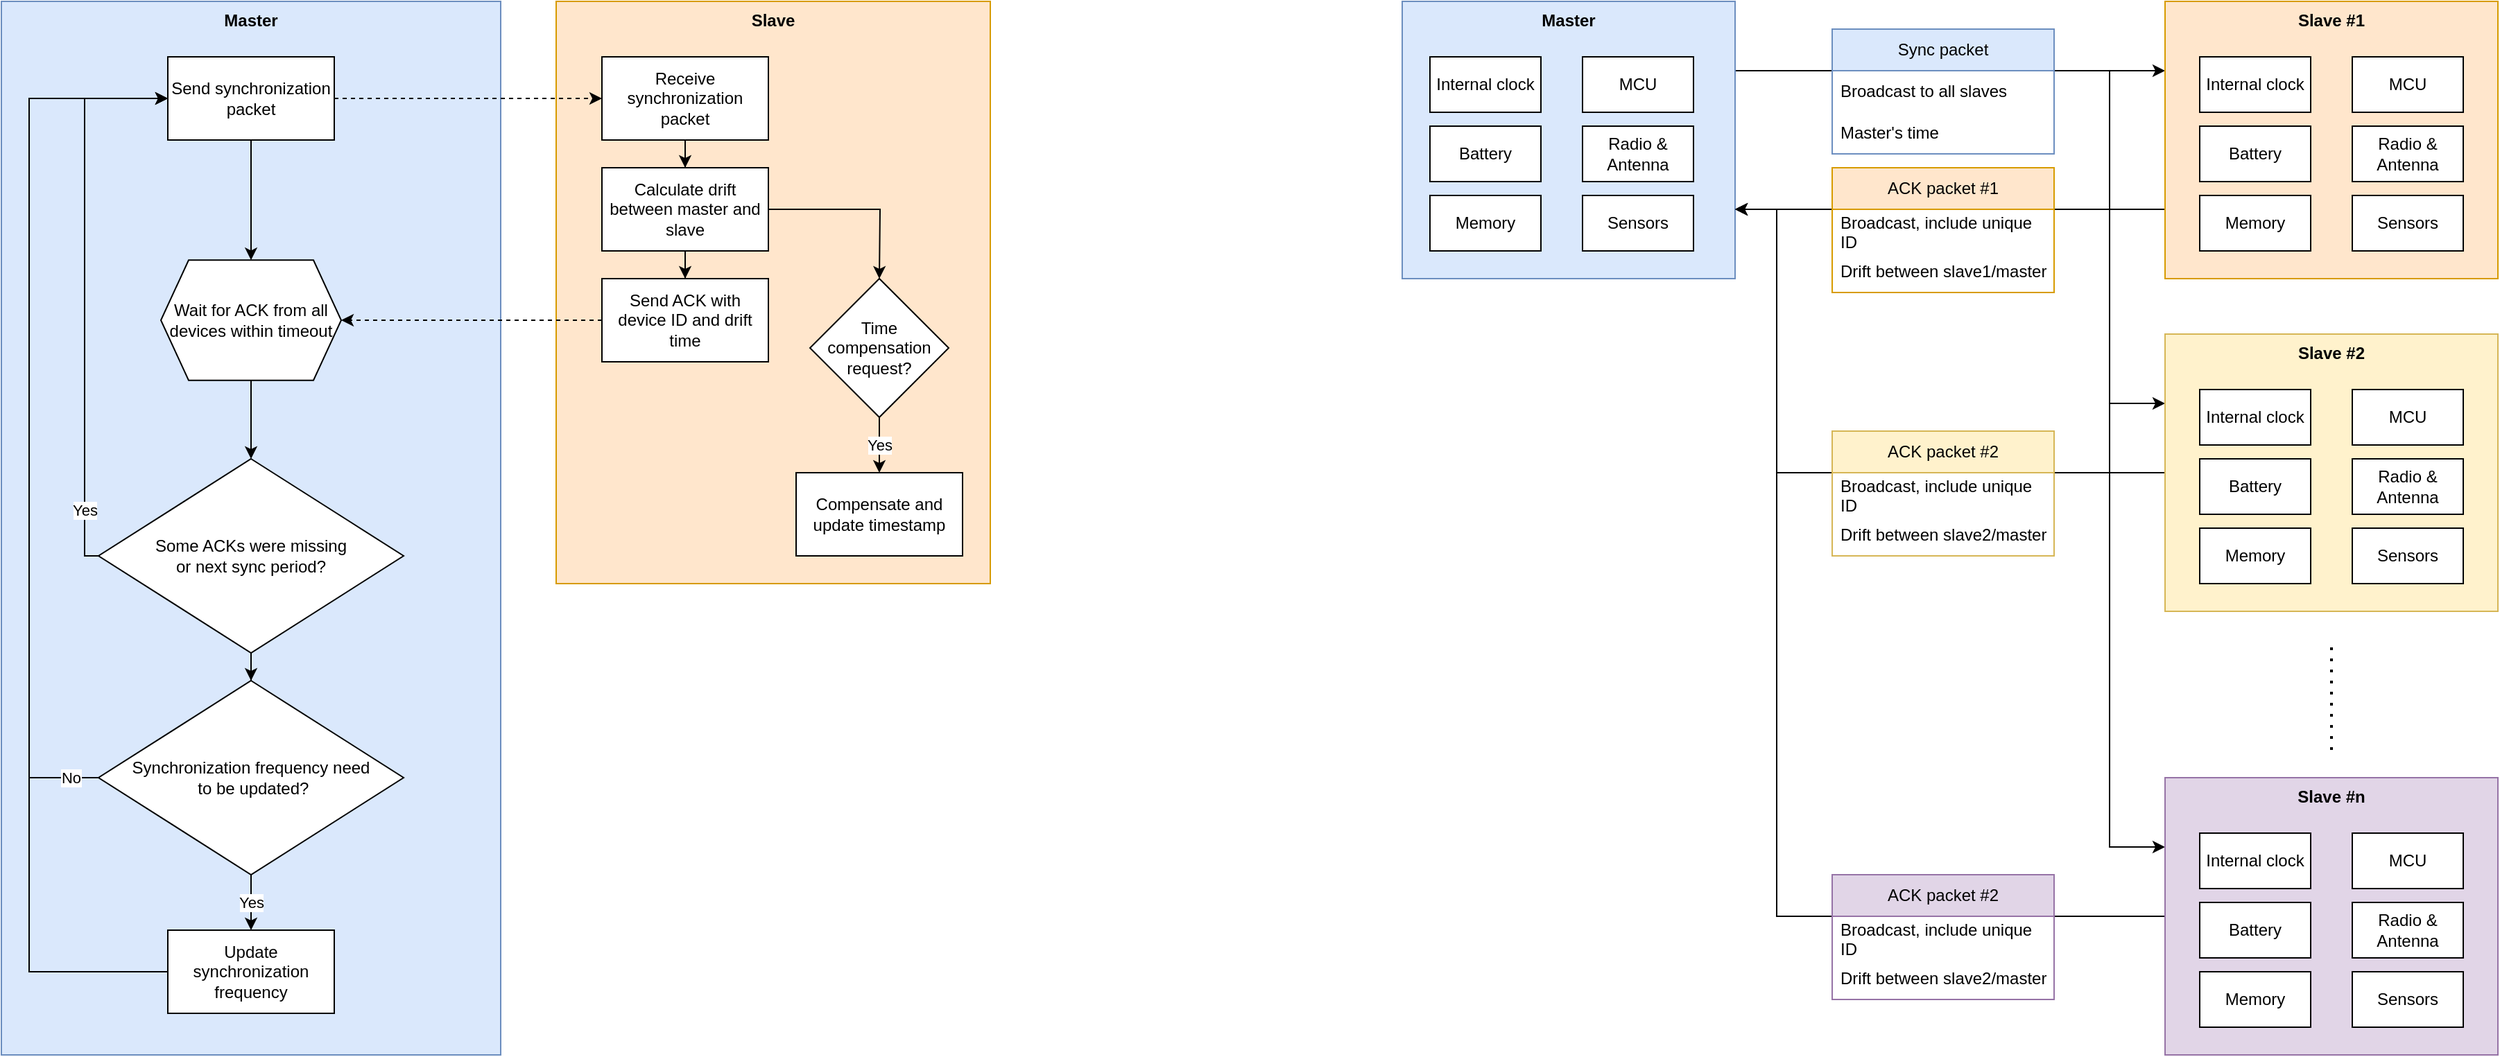 <mxfile version="24.0.7" type="github">
  <diagram name="Page-1" id="cWuuQYQZYm9ZWQwMvc-e">
    <mxGraphModel dx="2261" dy="866" grid="1" gridSize="10" guides="1" tooltips="1" connect="1" arrows="1" fold="1" page="1" pageScale="1" pageWidth="827" pageHeight="1169" math="0" shadow="0">
      <root>
        <mxCell id="0" />
        <mxCell id="1" parent="0" />
        <mxCell id="JCuNfdr7_ttBMO_Hbykj-32" value="Master" style="rounded=0;whiteSpace=wrap;html=1;fillColor=#dae8fc;verticalAlign=top;fontStyle=1;strokeColor=#6c8ebf;" vertex="1" parent="1">
          <mxGeometry x="-800" y="80" width="360" height="760" as="geometry" />
        </mxCell>
        <mxCell id="JCuNfdr7_ttBMO_Hbykj-89" value="Slave" style="rounded=0;whiteSpace=wrap;html=1;verticalAlign=top;fillColor=#ffe6cc;strokeColor=#d79b00;fontStyle=1" vertex="1" parent="1">
          <mxGeometry x="-400" y="80" width="313" height="420" as="geometry" />
        </mxCell>
        <mxCell id="JCuNfdr7_ttBMO_Hbykj-35" style="edgeStyle=orthogonalEdgeStyle;rounded=0;orthogonalLoop=1;jettySize=auto;html=1;exitX=1;exitY=0.25;exitDx=0;exitDy=0;entryX=0;entryY=0.25;entryDx=0;entryDy=0;" edge="1" parent="1" source="JCuNfdr7_ttBMO_Hbykj-1" target="JCuNfdr7_ttBMO_Hbykj-2">
          <mxGeometry relative="1" as="geometry" />
        </mxCell>
        <mxCell id="JCuNfdr7_ttBMO_Hbykj-65" style="edgeStyle=orthogonalEdgeStyle;rounded=0;orthogonalLoop=1;jettySize=auto;html=1;exitX=1;exitY=0.25;exitDx=0;exitDy=0;entryX=0;entryY=0.25;entryDx=0;entryDy=0;" edge="1" parent="1" source="JCuNfdr7_ttBMO_Hbykj-1" target="JCuNfdr7_ttBMO_Hbykj-49">
          <mxGeometry relative="1" as="geometry">
            <Array as="points">
              <mxPoint x="720" y="130" />
              <mxPoint x="720" y="370" />
            </Array>
          </mxGeometry>
        </mxCell>
        <mxCell id="JCuNfdr7_ttBMO_Hbykj-74" style="edgeStyle=orthogonalEdgeStyle;rounded=0;orthogonalLoop=1;jettySize=auto;html=1;exitX=1;exitY=0.25;exitDx=0;exitDy=0;entryX=0;entryY=0.25;entryDx=0;entryDy=0;" edge="1" parent="1" source="JCuNfdr7_ttBMO_Hbykj-1" target="JCuNfdr7_ttBMO_Hbykj-67">
          <mxGeometry relative="1" as="geometry">
            <mxPoint x="690" y="680" as="targetPoint" />
            <Array as="points">
              <mxPoint x="720" y="130" />
              <mxPoint x="720" y="690" />
            </Array>
          </mxGeometry>
        </mxCell>
        <mxCell id="JCuNfdr7_ttBMO_Hbykj-1" value="Master" style="rounded=0;whiteSpace=wrap;html=1;verticalAlign=top;fillColor=#dae8fc;strokeColor=#6c8ebf;fontStyle=1" vertex="1" parent="1">
          <mxGeometry x="210" y="80" width="240" height="200" as="geometry" />
        </mxCell>
        <mxCell id="JCuNfdr7_ttBMO_Hbykj-34" style="edgeStyle=orthogonalEdgeStyle;rounded=0;orthogonalLoop=1;jettySize=auto;html=1;exitX=0;exitY=0.75;exitDx=0;exitDy=0;entryX=1;entryY=0.75;entryDx=0;entryDy=0;" edge="1" parent="1" source="JCuNfdr7_ttBMO_Hbykj-2" target="JCuNfdr7_ttBMO_Hbykj-1">
          <mxGeometry relative="1" as="geometry" />
        </mxCell>
        <mxCell id="JCuNfdr7_ttBMO_Hbykj-2" value="Slave #1" style="rounded=0;whiteSpace=wrap;html=1;verticalAlign=top;fillColor=#ffe6cc;strokeColor=#d79b00;fontStyle=1" vertex="1" parent="1">
          <mxGeometry x="760" y="80" width="240" height="200" as="geometry" />
        </mxCell>
        <mxCell id="JCuNfdr7_ttBMO_Hbykj-7" value="Sync packet" style="swimlane;fontStyle=0;childLayout=stackLayout;horizontal=1;startSize=30;horizontalStack=0;resizeParent=1;resizeParentMax=0;resizeLast=0;collapsible=1;marginBottom=0;whiteSpace=wrap;html=1;fillColor=#dae8fc;strokeColor=#6c8ebf;" vertex="1" parent="1">
          <mxGeometry x="520" y="100" width="160" height="90" as="geometry" />
        </mxCell>
        <mxCell id="JCuNfdr7_ttBMO_Hbykj-8" value="Broadcast to all slaves" style="text;strokeColor=none;fillColor=none;align=left;verticalAlign=middle;spacingLeft=4;spacingRight=4;overflow=hidden;points=[[0,0.5],[1,0.5]];portConstraint=eastwest;rotatable=0;whiteSpace=wrap;html=1;" vertex="1" parent="JCuNfdr7_ttBMO_Hbykj-7">
          <mxGeometry y="30" width="160" height="30" as="geometry" />
        </mxCell>
        <mxCell id="JCuNfdr7_ttBMO_Hbykj-9" value="Master&#39;s time" style="text;strokeColor=none;fillColor=none;align=left;verticalAlign=middle;spacingLeft=4;spacingRight=4;overflow=hidden;points=[[0,0.5],[1,0.5]];portConstraint=eastwest;rotatable=0;whiteSpace=wrap;html=1;" vertex="1" parent="JCuNfdr7_ttBMO_Hbykj-7">
          <mxGeometry y="60" width="160" height="30" as="geometry" />
        </mxCell>
        <mxCell id="JCuNfdr7_ttBMO_Hbykj-12" value="ACK packet #1" style="swimlane;fontStyle=0;childLayout=stackLayout;horizontal=1;startSize=30;horizontalStack=0;resizeParent=1;resizeParentMax=0;resizeLast=0;collapsible=1;marginBottom=0;whiteSpace=wrap;html=1;fillColor=#ffe6cc;strokeColor=#d79b00;" vertex="1" parent="1">
          <mxGeometry x="520" y="200" width="160" height="90" as="geometry" />
        </mxCell>
        <mxCell id="JCuNfdr7_ttBMO_Hbykj-13" value="Broadcast, include unique ID" style="text;strokeColor=none;fillColor=none;align=left;verticalAlign=middle;spacingLeft=4;spacingRight=4;overflow=hidden;points=[[0,0.5],[1,0.5]];portConstraint=eastwest;rotatable=0;whiteSpace=wrap;html=1;" vertex="1" parent="JCuNfdr7_ttBMO_Hbykj-12">
          <mxGeometry y="30" width="160" height="30" as="geometry" />
        </mxCell>
        <mxCell id="JCuNfdr7_ttBMO_Hbykj-14" value="Drift between slave1/master" style="text;strokeColor=none;fillColor=none;align=left;verticalAlign=middle;spacingLeft=4;spacingRight=4;overflow=hidden;points=[[0,0.5],[1,0.5]];portConstraint=eastwest;rotatable=0;whiteSpace=wrap;html=1;" vertex="1" parent="JCuNfdr7_ttBMO_Hbykj-12">
          <mxGeometry y="60" width="160" height="30" as="geometry" />
        </mxCell>
        <mxCell id="JCuNfdr7_ttBMO_Hbykj-16" style="edgeStyle=orthogonalEdgeStyle;rounded=0;orthogonalLoop=1;jettySize=auto;html=1;entryX=0;entryY=0.5;entryDx=0;entryDy=0;dashed=1;" edge="1" parent="1" source="JCuNfdr7_ttBMO_Hbykj-15" target="JCuNfdr7_ttBMO_Hbykj-17">
          <mxGeometry relative="1" as="geometry">
            <mxPoint x="-380" y="150" as="targetPoint" />
          </mxGeometry>
        </mxCell>
        <mxCell id="JCuNfdr7_ttBMO_Hbykj-21" value="" style="edgeStyle=orthogonalEdgeStyle;rounded=0;orthogonalLoop=1;jettySize=auto;html=1;" edge="1" parent="1" source="JCuNfdr7_ttBMO_Hbykj-15" target="JCuNfdr7_ttBMO_Hbykj-20">
          <mxGeometry relative="1" as="geometry" />
        </mxCell>
        <mxCell id="JCuNfdr7_ttBMO_Hbykj-15" value="Send synchronization packet" style="rounded=0;whiteSpace=wrap;html=1;" vertex="1" parent="1">
          <mxGeometry x="-680" y="120" width="120" height="60" as="geometry" />
        </mxCell>
        <mxCell id="JCuNfdr7_ttBMO_Hbykj-19" value="" style="edgeStyle=orthogonalEdgeStyle;rounded=0;orthogonalLoop=1;jettySize=auto;html=1;" edge="1" parent="1" source="JCuNfdr7_ttBMO_Hbykj-17" target="JCuNfdr7_ttBMO_Hbykj-18">
          <mxGeometry relative="1" as="geometry" />
        </mxCell>
        <mxCell id="JCuNfdr7_ttBMO_Hbykj-17" value="Receive synchronization packet" style="rounded=0;whiteSpace=wrap;html=1;" vertex="1" parent="1">
          <mxGeometry x="-367" y="120" width="120" height="60" as="geometry" />
        </mxCell>
        <mxCell id="JCuNfdr7_ttBMO_Hbykj-23" value="" style="edgeStyle=orthogonalEdgeStyle;rounded=0;orthogonalLoop=1;jettySize=auto;html=1;" edge="1" parent="1" source="JCuNfdr7_ttBMO_Hbykj-18" target="JCuNfdr7_ttBMO_Hbykj-22">
          <mxGeometry relative="1" as="geometry" />
        </mxCell>
        <mxCell id="JCuNfdr7_ttBMO_Hbykj-80" value="" style="edgeStyle=orthogonalEdgeStyle;rounded=0;orthogonalLoop=1;jettySize=auto;html=1;" edge="1" parent="1" source="JCuNfdr7_ttBMO_Hbykj-18">
          <mxGeometry relative="1" as="geometry">
            <mxPoint x="-167" y="280.0" as="targetPoint" />
          </mxGeometry>
        </mxCell>
        <mxCell id="JCuNfdr7_ttBMO_Hbykj-18" value="Calculate drift between master and slave" style="whiteSpace=wrap;html=1;rounded=0;" vertex="1" parent="1">
          <mxGeometry x="-367" y="200" width="120" height="60" as="geometry" />
        </mxCell>
        <mxCell id="JCuNfdr7_ttBMO_Hbykj-26" value="" style="edgeStyle=orthogonalEdgeStyle;rounded=0;orthogonalLoop=1;jettySize=auto;html=1;" edge="1" parent="1" source="JCuNfdr7_ttBMO_Hbykj-20" target="JCuNfdr7_ttBMO_Hbykj-25">
          <mxGeometry relative="1" as="geometry" />
        </mxCell>
        <mxCell id="JCuNfdr7_ttBMO_Hbykj-20" value="Wait for ACK from all devices within timeout" style="shape=hexagon;perimeter=hexagonPerimeter2;whiteSpace=wrap;html=1;fixedSize=1;rounded=0;" vertex="1" parent="1">
          <mxGeometry x="-685" y="266.66" width="130" height="86.67" as="geometry" />
        </mxCell>
        <mxCell id="JCuNfdr7_ttBMO_Hbykj-24" style="edgeStyle=orthogonalEdgeStyle;rounded=0;orthogonalLoop=1;jettySize=auto;html=1;exitX=0;exitY=0.5;exitDx=0;exitDy=0;entryX=1;entryY=0.5;entryDx=0;entryDy=0;dashed=1;" edge="1" parent="1" source="JCuNfdr7_ttBMO_Hbykj-22" target="JCuNfdr7_ttBMO_Hbykj-20">
          <mxGeometry relative="1" as="geometry" />
        </mxCell>
        <mxCell id="JCuNfdr7_ttBMO_Hbykj-22" value="Send ACK with device ID and drift time" style="whiteSpace=wrap;html=1;rounded=0;" vertex="1" parent="1">
          <mxGeometry x="-367" y="280" width="120" height="60" as="geometry" />
        </mxCell>
        <mxCell id="JCuNfdr7_ttBMO_Hbykj-28" style="edgeStyle=orthogonalEdgeStyle;rounded=0;orthogonalLoop=1;jettySize=auto;html=1;exitX=0;exitY=0.5;exitDx=0;exitDy=0;entryX=0;entryY=0.5;entryDx=0;entryDy=0;" edge="1" parent="1" source="JCuNfdr7_ttBMO_Hbykj-25" target="JCuNfdr7_ttBMO_Hbykj-15">
          <mxGeometry relative="1" as="geometry">
            <Array as="points">
              <mxPoint x="-730" y="480" />
              <mxPoint x="-740" y="480" />
              <mxPoint x="-740" y="150" />
            </Array>
          </mxGeometry>
        </mxCell>
        <mxCell id="JCuNfdr7_ttBMO_Hbykj-29" value="Yes" style="edgeLabel;html=1;align=center;verticalAlign=middle;resizable=0;points=[];" vertex="1" connectable="0" parent="JCuNfdr7_ttBMO_Hbykj-28">
          <mxGeometry x="0.16" relative="1" as="geometry">
            <mxPoint y="189" as="offset" />
          </mxGeometry>
        </mxCell>
        <mxCell id="JCuNfdr7_ttBMO_Hbykj-85" value="" style="edgeStyle=orthogonalEdgeStyle;rounded=0;orthogonalLoop=1;jettySize=auto;html=1;" edge="1" parent="1" source="JCuNfdr7_ttBMO_Hbykj-25" target="JCuNfdr7_ttBMO_Hbykj-84">
          <mxGeometry relative="1" as="geometry" />
        </mxCell>
        <mxCell id="JCuNfdr7_ttBMO_Hbykj-25" value="Some ACKs were missing&lt;div&gt;or next sync period?&lt;/div&gt;" style="rhombus;whiteSpace=wrap;html=1;rounded=0;" vertex="1" parent="1">
          <mxGeometry x="-730" y="410" width="220" height="140" as="geometry" />
        </mxCell>
        <mxCell id="JCuNfdr7_ttBMO_Hbykj-36" value="MCU" style="rounded=0;whiteSpace=wrap;html=1;" vertex="1" parent="1">
          <mxGeometry x="340" y="120" width="80" height="40" as="geometry" />
        </mxCell>
        <mxCell id="JCuNfdr7_ttBMO_Hbykj-37" value="Radio &amp;amp; Antenna" style="rounded=0;whiteSpace=wrap;html=1;" vertex="1" parent="1">
          <mxGeometry x="340" y="170" width="80" height="40" as="geometry" />
        </mxCell>
        <mxCell id="JCuNfdr7_ttBMO_Hbykj-38" value="Sensors" style="rounded=0;whiteSpace=wrap;html=1;" vertex="1" parent="1">
          <mxGeometry x="340" y="220" width="80" height="40" as="geometry" />
        </mxCell>
        <mxCell id="JCuNfdr7_ttBMO_Hbykj-39" value="Internal clock" style="rounded=0;whiteSpace=wrap;html=1;" vertex="1" parent="1">
          <mxGeometry x="230" y="120" width="80" height="40" as="geometry" />
        </mxCell>
        <mxCell id="JCuNfdr7_ttBMO_Hbykj-41" value="Battery" style="rounded=0;whiteSpace=wrap;html=1;" vertex="1" parent="1">
          <mxGeometry x="230" y="170" width="80" height="40" as="geometry" />
        </mxCell>
        <mxCell id="JCuNfdr7_ttBMO_Hbykj-42" value="Memory" style="rounded=0;whiteSpace=wrap;html=1;" vertex="1" parent="1">
          <mxGeometry x="230" y="220" width="80" height="40" as="geometry" />
        </mxCell>
        <mxCell id="JCuNfdr7_ttBMO_Hbykj-43" value="MCU" style="rounded=0;whiteSpace=wrap;html=1;" vertex="1" parent="1">
          <mxGeometry x="895" y="120" width="80" height="40" as="geometry" />
        </mxCell>
        <mxCell id="JCuNfdr7_ttBMO_Hbykj-44" value="Radio &amp;amp; Antenna" style="rounded=0;whiteSpace=wrap;html=1;" vertex="1" parent="1">
          <mxGeometry x="895" y="170" width="80" height="40" as="geometry" />
        </mxCell>
        <mxCell id="JCuNfdr7_ttBMO_Hbykj-45" value="Sensors" style="rounded=0;whiteSpace=wrap;html=1;" vertex="1" parent="1">
          <mxGeometry x="895" y="220" width="80" height="40" as="geometry" />
        </mxCell>
        <mxCell id="JCuNfdr7_ttBMO_Hbykj-46" value="Internal clock" style="rounded=0;whiteSpace=wrap;html=1;" vertex="1" parent="1">
          <mxGeometry x="785" y="120" width="80" height="40" as="geometry" />
        </mxCell>
        <mxCell id="JCuNfdr7_ttBMO_Hbykj-47" value="Battery" style="rounded=0;whiteSpace=wrap;html=1;" vertex="1" parent="1">
          <mxGeometry x="785" y="170" width="80" height="40" as="geometry" />
        </mxCell>
        <mxCell id="JCuNfdr7_ttBMO_Hbykj-48" value="Memory" style="rounded=0;whiteSpace=wrap;html=1;" vertex="1" parent="1">
          <mxGeometry x="785" y="220" width="80" height="40" as="geometry" />
        </mxCell>
        <mxCell id="JCuNfdr7_ttBMO_Hbykj-64" style="edgeStyle=orthogonalEdgeStyle;rounded=0;orthogonalLoop=1;jettySize=auto;html=1;exitX=0;exitY=0.5;exitDx=0;exitDy=0;entryX=1;entryY=0.75;entryDx=0;entryDy=0;" edge="1" parent="1" source="JCuNfdr7_ttBMO_Hbykj-49" target="JCuNfdr7_ttBMO_Hbykj-1">
          <mxGeometry relative="1" as="geometry">
            <Array as="points">
              <mxPoint x="480" y="420" />
              <mxPoint x="480" y="230" />
            </Array>
          </mxGeometry>
        </mxCell>
        <mxCell id="JCuNfdr7_ttBMO_Hbykj-49" value="Slave #2" style="rounded=0;whiteSpace=wrap;html=1;verticalAlign=top;fillColor=#fff2cc;strokeColor=#d6b656;fontStyle=1" vertex="1" parent="1">
          <mxGeometry x="760" y="320" width="240" height="200" as="geometry" />
        </mxCell>
        <mxCell id="JCuNfdr7_ttBMO_Hbykj-53" value="ACK packet #2" style="swimlane;fontStyle=0;childLayout=stackLayout;horizontal=1;startSize=30;horizontalStack=0;resizeParent=1;resizeParentMax=0;resizeLast=0;collapsible=1;marginBottom=0;whiteSpace=wrap;html=1;fillColor=#fff2cc;strokeColor=#d6b656;" vertex="1" parent="1">
          <mxGeometry x="520" y="390" width="160" height="90" as="geometry" />
        </mxCell>
        <mxCell id="JCuNfdr7_ttBMO_Hbykj-54" value="Broadcast, include unique ID" style="text;strokeColor=none;fillColor=none;align=left;verticalAlign=middle;spacingLeft=4;spacingRight=4;overflow=hidden;points=[[0,0.5],[1,0.5]];portConstraint=eastwest;rotatable=0;whiteSpace=wrap;html=1;" vertex="1" parent="JCuNfdr7_ttBMO_Hbykj-53">
          <mxGeometry y="30" width="160" height="30" as="geometry" />
        </mxCell>
        <mxCell id="JCuNfdr7_ttBMO_Hbykj-55" value="Drift between slave2/master" style="text;strokeColor=none;fillColor=none;align=left;verticalAlign=middle;spacingLeft=4;spacingRight=4;overflow=hidden;points=[[0,0.5],[1,0.5]];portConstraint=eastwest;rotatable=0;whiteSpace=wrap;html=1;" vertex="1" parent="JCuNfdr7_ttBMO_Hbykj-53">
          <mxGeometry y="60" width="160" height="30" as="geometry" />
        </mxCell>
        <mxCell id="JCuNfdr7_ttBMO_Hbykj-56" value="MCU" style="rounded=0;whiteSpace=wrap;html=1;" vertex="1" parent="1">
          <mxGeometry x="895" y="360" width="80" height="40" as="geometry" />
        </mxCell>
        <mxCell id="JCuNfdr7_ttBMO_Hbykj-57" value="Radio &amp;amp; Antenna" style="rounded=0;whiteSpace=wrap;html=1;" vertex="1" parent="1">
          <mxGeometry x="895" y="410" width="80" height="40" as="geometry" />
        </mxCell>
        <mxCell id="JCuNfdr7_ttBMO_Hbykj-58" value="Sensors" style="rounded=0;whiteSpace=wrap;html=1;" vertex="1" parent="1">
          <mxGeometry x="895" y="460" width="80" height="40" as="geometry" />
        </mxCell>
        <mxCell id="JCuNfdr7_ttBMO_Hbykj-59" value="Internal clock" style="rounded=0;whiteSpace=wrap;html=1;" vertex="1" parent="1">
          <mxGeometry x="785" y="360" width="80" height="40" as="geometry" />
        </mxCell>
        <mxCell id="JCuNfdr7_ttBMO_Hbykj-60" value="Battery" style="rounded=0;whiteSpace=wrap;html=1;" vertex="1" parent="1">
          <mxGeometry x="785" y="410" width="80" height="40" as="geometry" />
        </mxCell>
        <mxCell id="JCuNfdr7_ttBMO_Hbykj-61" value="Memory" style="rounded=0;whiteSpace=wrap;html=1;" vertex="1" parent="1">
          <mxGeometry x="785" y="460" width="80" height="40" as="geometry" />
        </mxCell>
        <mxCell id="JCuNfdr7_ttBMO_Hbykj-66" value="" style="endArrow=none;dashed=1;html=1;dashPattern=1 3;strokeWidth=2;rounded=0;" edge="1" parent="1">
          <mxGeometry width="50" height="50" relative="1" as="geometry">
            <mxPoint x="880" y="620" as="sourcePoint" />
            <mxPoint x="880" y="540" as="targetPoint" />
          </mxGeometry>
        </mxCell>
        <mxCell id="JCuNfdr7_ttBMO_Hbykj-90" style="edgeStyle=orthogonalEdgeStyle;rounded=0;orthogonalLoop=1;jettySize=auto;html=1;exitX=0;exitY=0.5;exitDx=0;exitDy=0;entryX=1;entryY=0.75;entryDx=0;entryDy=0;" edge="1" parent="1" source="JCuNfdr7_ttBMO_Hbykj-67" target="JCuNfdr7_ttBMO_Hbykj-1">
          <mxGeometry relative="1" as="geometry">
            <Array as="points">
              <mxPoint x="480" y="740" />
              <mxPoint x="480" y="230" />
            </Array>
          </mxGeometry>
        </mxCell>
        <mxCell id="JCuNfdr7_ttBMO_Hbykj-67" value="Slave #n" style="rounded=0;whiteSpace=wrap;html=1;verticalAlign=top;fillColor=#e1d5e7;strokeColor=#9673a6;fontStyle=1" vertex="1" parent="1">
          <mxGeometry x="760" y="640" width="240" height="200" as="geometry" />
        </mxCell>
        <mxCell id="JCuNfdr7_ttBMO_Hbykj-68" value="MCU" style="rounded=0;whiteSpace=wrap;html=1;" vertex="1" parent="1">
          <mxGeometry x="895" y="680" width="80" height="40" as="geometry" />
        </mxCell>
        <mxCell id="JCuNfdr7_ttBMO_Hbykj-69" value="Radio &amp;amp; Antenna" style="rounded=0;whiteSpace=wrap;html=1;" vertex="1" parent="1">
          <mxGeometry x="895" y="730" width="80" height="40" as="geometry" />
        </mxCell>
        <mxCell id="JCuNfdr7_ttBMO_Hbykj-70" value="Sensors" style="rounded=0;whiteSpace=wrap;html=1;" vertex="1" parent="1">
          <mxGeometry x="895" y="780" width="80" height="40" as="geometry" />
        </mxCell>
        <mxCell id="JCuNfdr7_ttBMO_Hbykj-71" value="Internal clock" style="rounded=0;whiteSpace=wrap;html=1;" vertex="1" parent="1">
          <mxGeometry x="785" y="680" width="80" height="40" as="geometry" />
        </mxCell>
        <mxCell id="JCuNfdr7_ttBMO_Hbykj-72" value="Battery" style="rounded=0;whiteSpace=wrap;html=1;" vertex="1" parent="1">
          <mxGeometry x="785" y="730" width="80" height="40" as="geometry" />
        </mxCell>
        <mxCell id="JCuNfdr7_ttBMO_Hbykj-73" value="Memory" style="rounded=0;whiteSpace=wrap;html=1;" vertex="1" parent="1">
          <mxGeometry x="785" y="780" width="80" height="40" as="geometry" />
        </mxCell>
        <mxCell id="JCuNfdr7_ttBMO_Hbykj-75" value="ACK packet #2" style="swimlane;fontStyle=0;childLayout=stackLayout;horizontal=1;startSize=30;horizontalStack=0;resizeParent=1;resizeParentMax=0;resizeLast=0;collapsible=1;marginBottom=0;whiteSpace=wrap;html=1;fillColor=#e1d5e7;strokeColor=#9673a6;" vertex="1" parent="1">
          <mxGeometry x="520" y="710" width="160" height="90" as="geometry" />
        </mxCell>
        <mxCell id="JCuNfdr7_ttBMO_Hbykj-76" value="Broadcast, include unique ID" style="text;strokeColor=none;fillColor=none;align=left;verticalAlign=middle;spacingLeft=4;spacingRight=4;overflow=hidden;points=[[0,0.5],[1,0.5]];portConstraint=eastwest;rotatable=0;whiteSpace=wrap;html=1;" vertex="1" parent="JCuNfdr7_ttBMO_Hbykj-75">
          <mxGeometry y="30" width="160" height="30" as="geometry" />
        </mxCell>
        <mxCell id="JCuNfdr7_ttBMO_Hbykj-77" value="Drift between slave2/master" style="text;strokeColor=none;fillColor=none;align=left;verticalAlign=middle;spacingLeft=4;spacingRight=4;overflow=hidden;points=[[0,0.5],[1,0.5]];portConstraint=eastwest;rotatable=0;whiteSpace=wrap;html=1;" vertex="1" parent="JCuNfdr7_ttBMO_Hbykj-75">
          <mxGeometry y="60" width="160" height="30" as="geometry" />
        </mxCell>
        <mxCell id="JCuNfdr7_ttBMO_Hbykj-83" value="Yes" style="edgeStyle=orthogonalEdgeStyle;rounded=0;orthogonalLoop=1;jettySize=auto;html=1;" edge="1" parent="1" source="JCuNfdr7_ttBMO_Hbykj-81" target="JCuNfdr7_ttBMO_Hbykj-82">
          <mxGeometry relative="1" as="geometry" />
        </mxCell>
        <mxCell id="JCuNfdr7_ttBMO_Hbykj-81" value="Time compensation request?" style="rhombus;whiteSpace=wrap;html=1;" vertex="1" parent="1">
          <mxGeometry x="-217" y="280" width="100" height="100" as="geometry" />
        </mxCell>
        <mxCell id="JCuNfdr7_ttBMO_Hbykj-82" value="Compensate and update timestamp" style="whiteSpace=wrap;html=1;" vertex="1" parent="1">
          <mxGeometry x="-227" y="420" width="120" height="60" as="geometry" />
        </mxCell>
        <mxCell id="JCuNfdr7_ttBMO_Hbykj-87" value="Yes" style="edgeStyle=orthogonalEdgeStyle;rounded=0;orthogonalLoop=1;jettySize=auto;html=1;" edge="1" parent="1" source="JCuNfdr7_ttBMO_Hbykj-84" target="JCuNfdr7_ttBMO_Hbykj-86">
          <mxGeometry relative="1" as="geometry" />
        </mxCell>
        <mxCell id="JCuNfdr7_ttBMO_Hbykj-93" value="No" style="edgeStyle=orthogonalEdgeStyle;rounded=0;orthogonalLoop=1;jettySize=auto;html=1;exitX=0;exitY=0.5;exitDx=0;exitDy=0;entryX=0;entryY=0.5;entryDx=0;entryDy=0;" edge="1" parent="1" source="JCuNfdr7_ttBMO_Hbykj-84" target="JCuNfdr7_ttBMO_Hbykj-15">
          <mxGeometry x="-0.938" relative="1" as="geometry">
            <Array as="points">
              <mxPoint x="-780" y="640" />
              <mxPoint x="-780" y="150" />
            </Array>
            <mxPoint as="offset" />
          </mxGeometry>
        </mxCell>
        <mxCell id="JCuNfdr7_ttBMO_Hbykj-84" value="Synchronization frequency need&lt;div&gt;&amp;nbsp;to be updated?&lt;/div&gt;" style="rhombus;whiteSpace=wrap;html=1;rounded=0;" vertex="1" parent="1">
          <mxGeometry x="-730" y="570" width="220" height="140" as="geometry" />
        </mxCell>
        <mxCell id="JCuNfdr7_ttBMO_Hbykj-88" style="edgeStyle=orthogonalEdgeStyle;rounded=0;orthogonalLoop=1;jettySize=auto;html=1;exitX=0;exitY=0.5;exitDx=0;exitDy=0;entryX=0;entryY=0.5;entryDx=0;entryDy=0;" edge="1" parent="1" source="JCuNfdr7_ttBMO_Hbykj-86" target="JCuNfdr7_ttBMO_Hbykj-15">
          <mxGeometry relative="1" as="geometry">
            <Array as="points">
              <mxPoint x="-780" y="780" />
              <mxPoint x="-780" y="150" />
            </Array>
          </mxGeometry>
        </mxCell>
        <mxCell id="JCuNfdr7_ttBMO_Hbykj-86" value="Update synchronization frequency" style="whiteSpace=wrap;html=1;rounded=0;" vertex="1" parent="1">
          <mxGeometry x="-680" y="750" width="120" height="60" as="geometry" />
        </mxCell>
      </root>
    </mxGraphModel>
  </diagram>
</mxfile>
